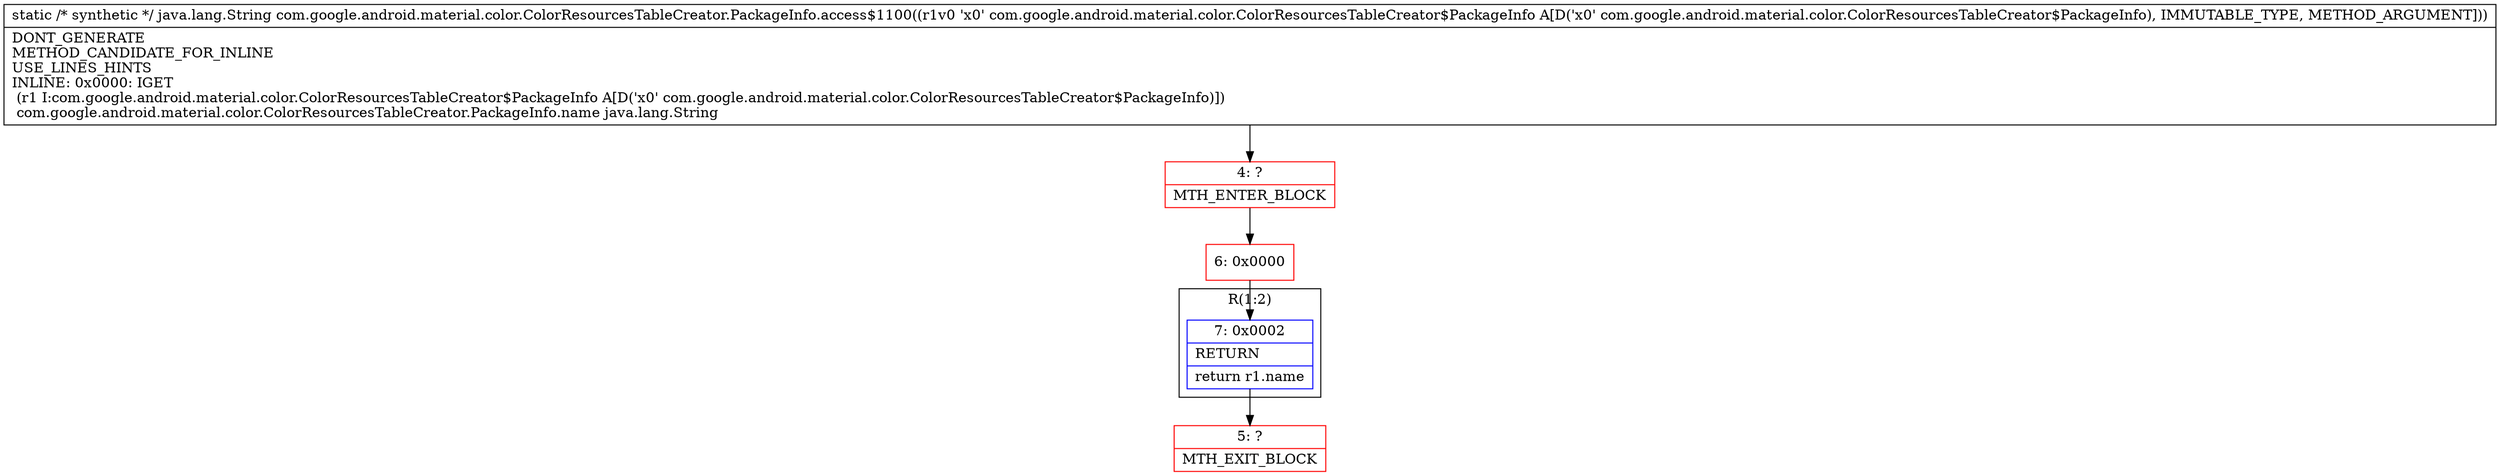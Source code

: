 digraph "CFG forcom.google.android.material.color.ColorResourcesTableCreator.PackageInfo.access$1100(Lcom\/google\/android\/material\/color\/ColorResourcesTableCreator$PackageInfo;)Ljava\/lang\/String;" {
subgraph cluster_Region_868195604 {
label = "R(1:2)";
node [shape=record,color=blue];
Node_7 [shape=record,label="{7\:\ 0x0002|RETURN\l|return r1.name\l}"];
}
Node_4 [shape=record,color=red,label="{4\:\ ?|MTH_ENTER_BLOCK\l}"];
Node_6 [shape=record,color=red,label="{6\:\ 0x0000}"];
Node_5 [shape=record,color=red,label="{5\:\ ?|MTH_EXIT_BLOCK\l}"];
MethodNode[shape=record,label="{static \/* synthetic *\/ java.lang.String com.google.android.material.color.ColorResourcesTableCreator.PackageInfo.access$1100((r1v0 'x0' com.google.android.material.color.ColorResourcesTableCreator$PackageInfo A[D('x0' com.google.android.material.color.ColorResourcesTableCreator$PackageInfo), IMMUTABLE_TYPE, METHOD_ARGUMENT]))  | DONT_GENERATE\lMETHOD_CANDIDATE_FOR_INLINE\lUSE_LINES_HINTS\lINLINE: 0x0000: IGET  \l  (r1 I:com.google.android.material.color.ColorResourcesTableCreator$PackageInfo A[D('x0' com.google.android.material.color.ColorResourcesTableCreator$PackageInfo)])\l com.google.android.material.color.ColorResourcesTableCreator.PackageInfo.name java.lang.String\l}"];
MethodNode -> Node_4;Node_7 -> Node_5;
Node_4 -> Node_6;
Node_6 -> Node_7;
}

